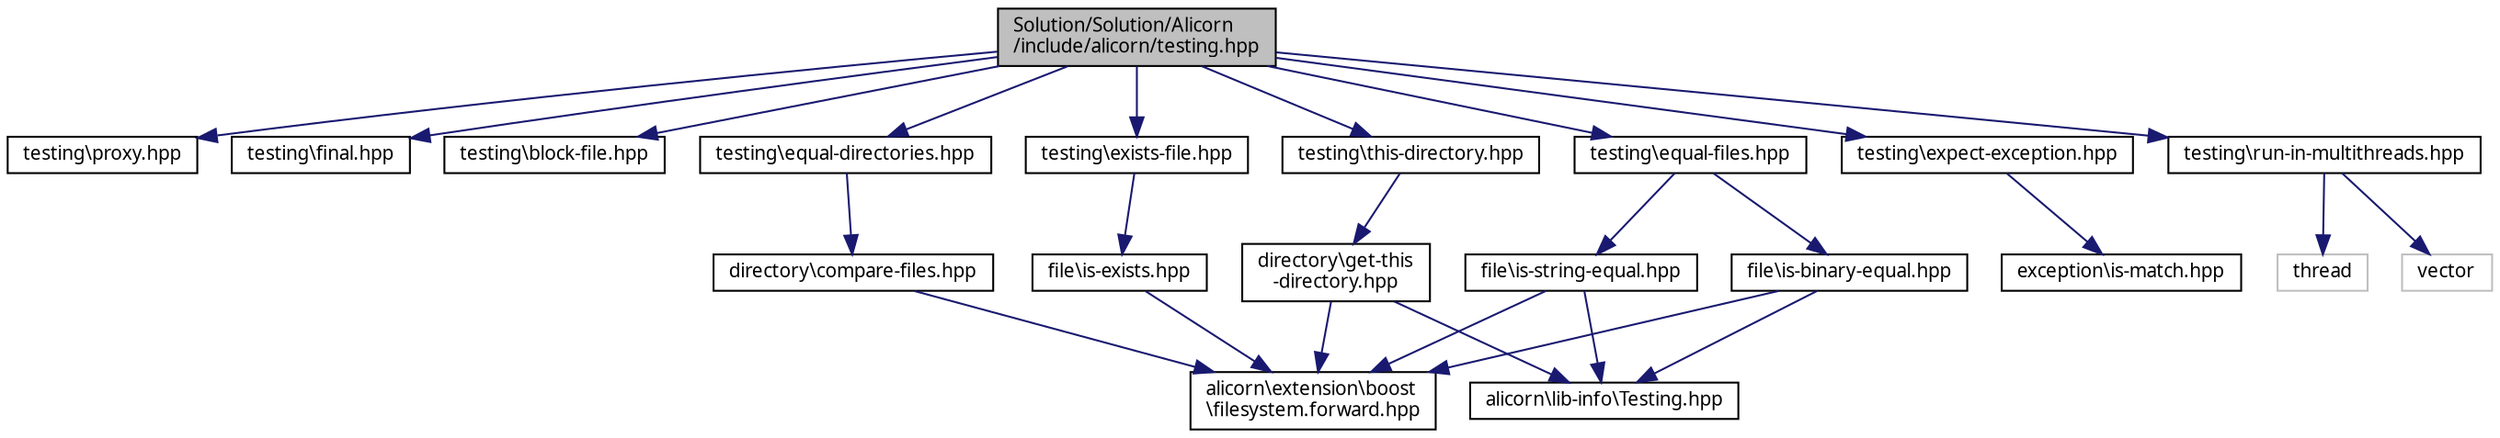digraph "Solution/Solution/Alicorn/include/alicorn/testing.hpp"
{
 // INTERACTIVE_SVG=YES
  edge [fontname="Verdana",fontsize="10",labelfontname="Verdana",labelfontsize="10"];
  node [fontname="Verdana",fontsize="10",shape=record];
  Node1 [label="Solution/Solution/Alicorn\l/include/alicorn/testing.hpp",height=0.2,width=0.4,color="black", fillcolor="grey75", style="filled", fontcolor="black"];
  Node1 -> Node2 [color="midnightblue",fontsize="10",style="solid",fontname="Verdana"];
  Node2 [label="testing\\proxy.hpp",height=0.2,width=0.4,color="black", fillcolor="white", style="filled",URL="$a00295_source.html"];
  Node1 -> Node3 [color="midnightblue",fontsize="10",style="solid",fontname="Verdana"];
  Node3 [label="testing\\final.hpp",height=0.2,width=0.4,color="black", fillcolor="white", style="filled",URL="$a00438_source.html"];
  Node1 -> Node4 [color="midnightblue",fontsize="10",style="solid",fontname="Verdana"];
  Node4 [label="testing\\block-file.hpp",height=0.2,width=0.4,color="black", fillcolor="white", style="filled",URL="$a00421_source.html"];
  Node1 -> Node5 [color="midnightblue",fontsize="10",style="solid",fontname="Verdana"];
  Node5 [label="testing\\exists-file.hpp",height=0.2,width=0.4,color="black", fillcolor="white", style="filled",URL="$a00430_source.html"];
  Node5 -> Node6 [color="midnightblue",fontsize="10",style="solid",fontname="Verdana"];
  Node6 [label="file\\is-exists.hpp",height=0.2,width=0.4,color="black", fillcolor="white", style="filled",URL="$a00435_source.html"];
  Node6 -> Node7 [color="midnightblue",fontsize="10",style="solid",fontname="Verdana"];
  Node7 [label="alicorn\\extension\\boost\l\\filesystem.forward.hpp",height=0.2,width=0.4,color="black", fillcolor="white", style="filled",URL="$a00270.html"];
  Node1 -> Node8 [color="midnightblue",fontsize="10",style="solid",fontname="Verdana"];
  Node8 [label="testing\\equal-files.hpp",height=0.2,width=0.4,color="black", fillcolor="white", style="filled",URL="$a00427_source.html"];
  Node8 -> Node9 [color="midnightblue",fontsize="10",style="solid",fontname="Verdana"];
  Node9 [label="file\\is-binary-equal.hpp",height=0.2,width=0.4,color="black", fillcolor="white", style="filled",URL="$a00433_source.html"];
  Node9 -> Node10 [color="midnightblue",fontsize="10",style="solid",fontname="Verdana"];
  Node10 [label="alicorn\\lib-info\\Testing.hpp",height=0.2,width=0.4,color="black", fillcolor="white", style="filled",URL="$a00330_source.html"];
  Node9 -> Node7 [color="midnightblue",fontsize="10",style="solid",fontname="Verdana"];
  Node8 -> Node11 [color="midnightblue",fontsize="10",style="solid",fontname="Verdana"];
  Node11 [label="file\\is-string-equal.hpp",height=0.2,width=0.4,color="black", fillcolor="white", style="filled",URL="$a00437_source.html"];
  Node11 -> Node10 [color="midnightblue",fontsize="10",style="solid",fontname="Verdana"];
  Node11 -> Node7 [color="midnightblue",fontsize="10",style="solid",fontname="Verdana"];
  Node1 -> Node12 [color="midnightblue",fontsize="10",style="solid",fontname="Verdana"];
  Node12 [label="testing\\this-directory.hpp",height=0.2,width=0.4,color="black", fillcolor="white", style="filled",URL="$a00442_source.html"];
  Node12 -> Node13 [color="midnightblue",fontsize="10",style="solid",fontname="Verdana"];
  Node13 [label="directory\\get-this\l-directory.hpp",height=0.2,width=0.4,color="black", fillcolor="white", style="filled",URL="$a00425_source.html"];
  Node13 -> Node10 [color="midnightblue",fontsize="10",style="solid",fontname="Verdana"];
  Node13 -> Node7 [color="midnightblue",fontsize="10",style="solid",fontname="Verdana"];
  Node1 -> Node14 [color="midnightblue",fontsize="10",style="solid",fontname="Verdana"];
  Node14 [label="testing\\expect-exception.hpp",height=0.2,width=0.4,color="black", fillcolor="white", style="filled",URL="$a00431_source.html"];
  Node14 -> Node15 [color="midnightblue",fontsize="10",style="solid",fontname="Verdana"];
  Node15 [label="exception\\is-match.hpp",height=0.2,width=0.4,color="black", fillcolor="white", style="filled",URL="$a00429_source.html"];
  Node1 -> Node16 [color="midnightblue",fontsize="10",style="solid",fontname="Verdana"];
  Node16 [label="testing\\equal-directories.hpp",height=0.2,width=0.4,color="black", fillcolor="white", style="filled",URL="$a00426_source.html"];
  Node16 -> Node17 [color="midnightblue",fontsize="10",style="solid",fontname="Verdana"];
  Node17 [label="directory\\compare-files.hpp",height=0.2,width=0.4,color="black", fillcolor="white", style="filled",URL="$a00423_source.html"];
  Node17 -> Node7 [color="midnightblue",fontsize="10",style="solid",fontname="Verdana"];
  Node1 -> Node18 [color="midnightblue",fontsize="10",style="solid",fontname="Verdana"];
  Node18 [label="testing\\run-in-multithreads.hpp",height=0.2,width=0.4,color="black", fillcolor="white", style="filled",URL="$a00441_source.html"];
  Node18 -> Node19 [color="midnightblue",fontsize="10",style="solid",fontname="Verdana"];
  Node19 [label="thread",height=0.2,width=0.4,color="grey75", fillcolor="white", style="filled"];
  Node18 -> Node20 [color="midnightblue",fontsize="10",style="solid",fontname="Verdana"];
  Node20 [label="vector",height=0.2,width=0.4,color="grey75", fillcolor="white", style="filled"];
}
